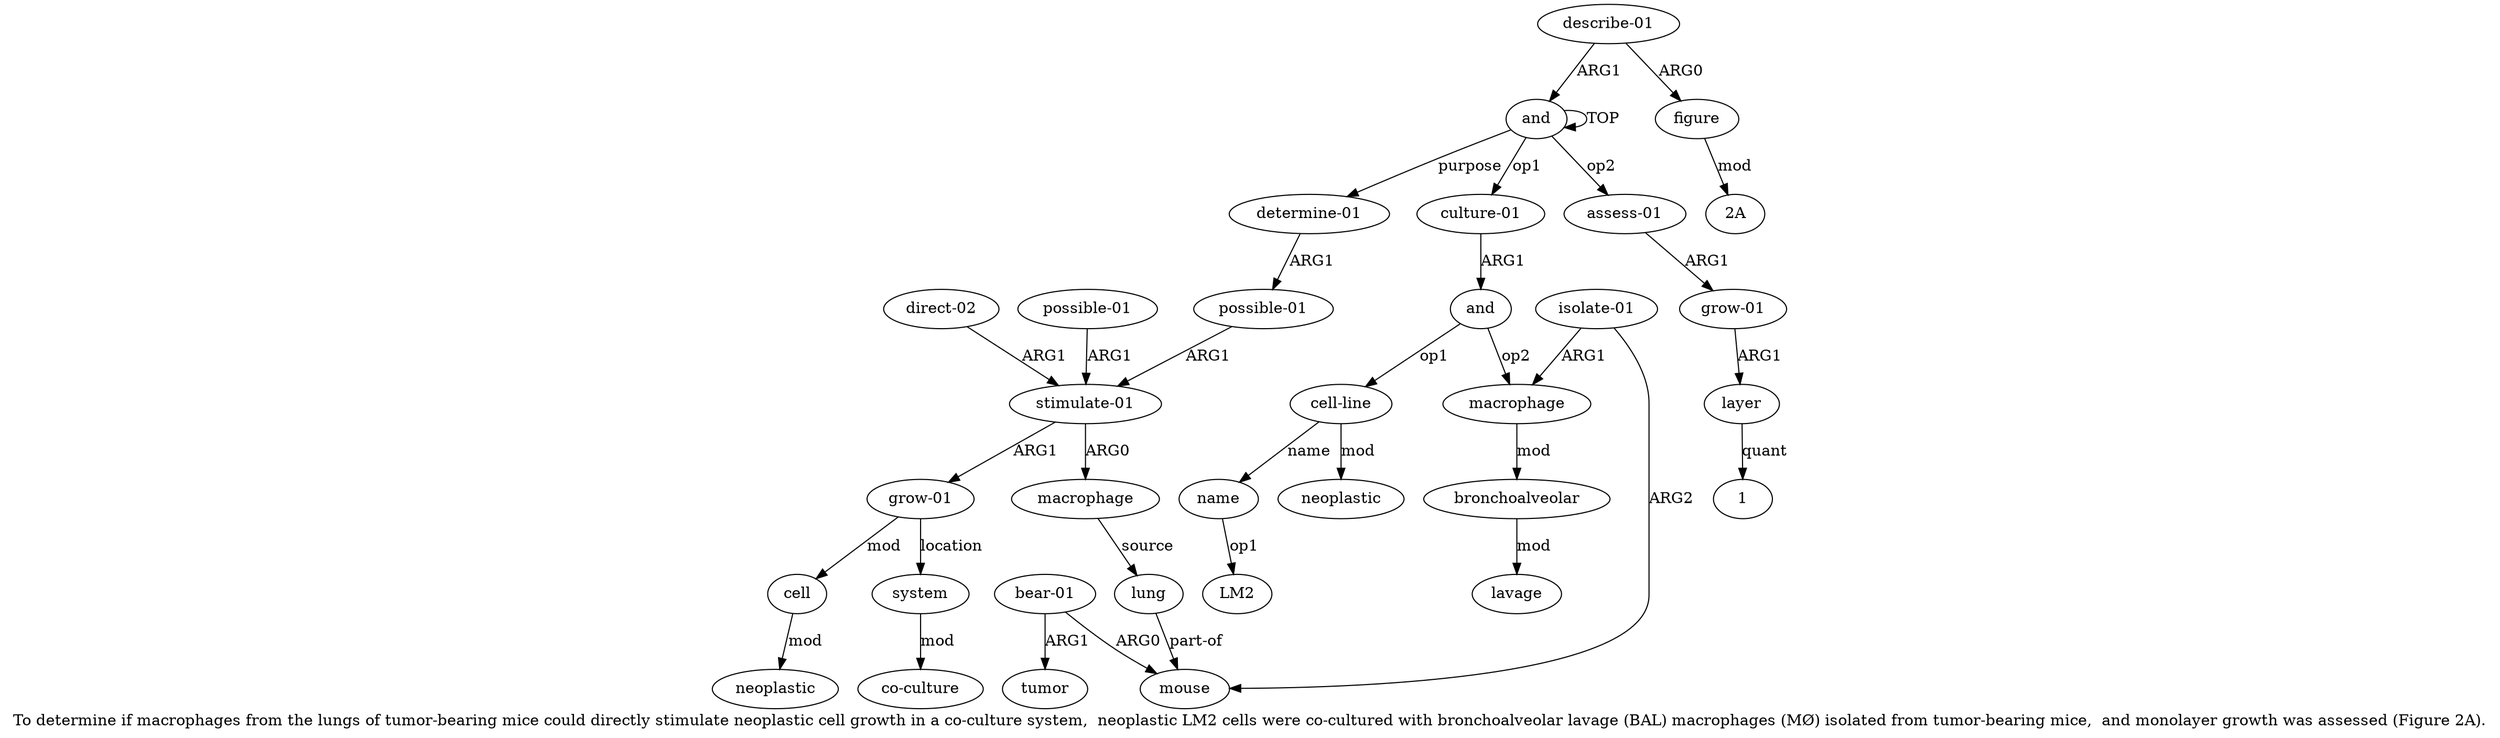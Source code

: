 digraph  {
	graph [label="To determine if macrophages from the lungs of tumor-bearing mice could directly stimulate neoplastic cell growth in a co-culture \
system,  neoplastic LM2 cells were co-cultured with bronchoalveolar lavage (BAL) macrophages (MØ) isolated from tumor-bearing mice,  \
and monolayer growth was assessed (Figure 2A)."];
	node [label="\N"];
	a20	 [color=black,
		gold_ind=20,
		gold_label=lung,
		label=lung,
		test_ind=20,
		test_label=lung];
	a10	 [color=black,
		gold_ind=10,
		gold_label=mouse,
		label=mouse,
		test_ind=10,
		test_label=mouse];
	a20 -> a10 [key=0,
	color=black,
	gold_label="part-of",
	label="part-of",
	test_label="part-of"];
a21 [color=black,
	gold_ind=21,
	gold_label="grow-01",
	label="grow-01",
	test_ind=21,
	test_label="grow-01"];
a22 [color=black,
	gold_ind=22,
	gold_label=cell,
	label=cell,
	test_ind=22,
	test_label=cell];
a21 -> a22 [key=0,
color=black,
gold_label=mod,
label=mod,
test_label=mod];
a24 [color=black,
gold_ind=24,
gold_label=system,
label=system,
test_ind=24,
test_label=system];
a21 -> a24 [key=0,
color=black,
gold_label=location,
label=location,
test_label=location];
a23 [color=black,
gold_ind=23,
gold_label=neoplastic,
label=neoplastic,
test_ind=23,
test_label=neoplastic];
a22 -> a23 [key=0,
color=black,
gold_label=mod,
label=mod,
test_label=mod];
a25 [color=black,
gold_ind=25,
gold_label="co-culture",
label="co-culture",
test_ind=25,
test_label="co-culture"];
a24 -> a25 [key=0,
color=black,
gold_label=mod,
label=mod,
test_label=mod];
a26 [color=black,
gold_ind=26,
gold_label="possible-01",
label="possible-01",
test_ind=26,
test_label="possible-01"];
a18 [color=black,
gold_ind=18,
gold_label="stimulate-01",
label="stimulate-01",
test_ind=18,
test_label="stimulate-01"];
a26 -> a18 [key=0,
color=black,
gold_label=ARG1,
label=ARG1,
test_label=ARG1];
a27 [color=black,
gold_ind=27,
gold_label="direct-02",
label="direct-02",
test_ind=27,
test_label="direct-02"];
a27 -> a18 [key=0,
color=black,
gold_label=ARG1,
label=ARG1,
test_label=ARG1];
a28 [color=black,
gold_ind=28,
gold_label="describe-01",
label="describe-01",
test_ind=28,
test_label="describe-01"];
a29 [color=black,
gold_ind=29,
gold_label=figure,
label=figure,
test_ind=29,
test_label=figure];
a28 -> a29 [key=0,
color=black,
gold_label=ARG0,
label=ARG0,
test_label=ARG0];
a0 [color=black,
gold_ind=0,
gold_label=and,
label=and,
test_ind=0,
test_label=and];
a28 -> a0 [key=0,
color=black,
gold_label=ARG1,
label=ARG1,
test_label=ARG1];
"a29 2A" [color=black,
gold_ind=-1,
gold_label="2A",
label="2A",
test_ind=-1,
test_label="2A"];
a29 -> "a29 2A" [key=0,
color=black,
gold_label=mod,
label=mod,
test_label=mod];
"a15 1" [color=black,
gold_ind=-1,
gold_label=1,
label=1,
test_ind=-1,
test_label=1];
"a4 LM2" [color=black,
gold_ind=-1,
gold_label=LM2,
label=LM2,
test_ind=-1,
test_label=LM2];
a15 [color=black,
gold_ind=15,
gold_label=layer,
label=layer,
test_ind=15,
test_label=layer];
a15 -> "a15 1" [key=0,
color=black,
gold_label=quant,
label=quant,
test_label=quant];
a14 [color=black,
gold_ind=14,
gold_label="grow-01",
label="grow-01",
test_ind=14,
test_label="grow-01"];
a14 -> a15 [key=0,
color=black,
gold_label=ARG1,
label=ARG1,
test_label=ARG1];
a17 [color=black,
gold_ind=17,
gold_label="possible-01",
label="possible-01",
test_ind=17,
test_label="possible-01"];
a17 -> a18 [key=0,
color=black,
gold_label=ARG1,
label=ARG1,
test_label=ARG1];
a16 [color=black,
gold_ind=16,
gold_label="determine-01",
label="determine-01",
test_ind=16,
test_label="determine-01"];
a16 -> a17 [key=0,
color=black,
gold_label=ARG1,
label=ARG1,
test_label=ARG1];
a11 [color=black,
gold_ind=11,
gold_label="bear-01",
label="bear-01",
test_ind=11,
test_label="bear-01"];
a11 -> a10 [key=0,
color=black,
gold_label=ARG0,
label=ARG0,
test_label=ARG0];
a12 [color=black,
gold_ind=12,
gold_label=tumor,
label=tumor,
test_ind=12,
test_label=tumor];
a11 -> a12 [key=0,
color=black,
gold_label=ARG1,
label=ARG1,
test_label=ARG1];
a13 [color=black,
gold_ind=13,
gold_label="assess-01",
label="assess-01",
test_ind=13,
test_label="assess-01"];
a13 -> a14 [key=0,
color=black,
gold_label=ARG1,
label=ARG1,
test_label=ARG1];
a19 [color=black,
gold_ind=19,
gold_label=macrophage,
label=macrophage,
test_ind=19,
test_label=macrophage];
a19 -> a20 [key=0,
color=black,
gold_label=source,
label=source,
test_label=source];
a18 -> a21 [key=0,
color=black,
gold_label=ARG1,
label=ARG1,
test_label=ARG1];
a18 -> a19 [key=0,
color=black,
gold_label=ARG0,
label=ARG0,
test_label=ARG0];
a1 [color=black,
gold_ind=1,
gold_label="culture-01",
label="culture-01",
test_ind=1,
test_label="culture-01"];
a2 [color=black,
gold_ind=2,
gold_label=and,
label=and,
test_ind=2,
test_label=and];
a1 -> a2 [key=0,
color=black,
gold_label=ARG1,
label=ARG1,
test_label=ARG1];
a0 -> a16 [key=0,
color=black,
gold_label=purpose,
label=purpose,
test_label=purpose];
a0 -> a13 [key=0,
color=black,
gold_label=op2,
label=op2,
test_label=op2];
a0 -> a1 [key=0,
color=black,
gold_label=op1,
label=op1,
test_label=op1];
a0 -> a0 [key=0,
color=black,
gold_label=TOP,
label=TOP,
test_label=TOP];
a3 [color=black,
gold_ind=3,
gold_label="cell-line",
label="cell-line",
test_ind=3,
test_label="cell-line"];
a5 [color=black,
gold_ind=5,
gold_label=neoplastic,
label=neoplastic,
test_ind=5,
test_label=neoplastic];
a3 -> a5 [key=0,
color=black,
gold_label=mod,
label=mod,
test_label=mod];
a4 [color=black,
gold_ind=4,
gold_label=name,
label=name,
test_ind=4,
test_label=name];
a3 -> a4 [key=0,
color=black,
gold_label=name,
label=name,
test_label=name];
a2 -> a3 [key=0,
color=black,
gold_label=op1,
label=op1,
test_label=op1];
a6 [color=black,
gold_ind=6,
gold_label=macrophage,
label=macrophage,
test_ind=6,
test_label=macrophage];
a2 -> a6 [key=0,
color=black,
gold_label=op2,
label=op2,
test_label=op2];
a4 -> "a4 LM2" [key=0,
color=black,
gold_label=op1,
label=op1,
test_label=op1];
a7 [color=black,
gold_ind=7,
gold_label=bronchoalveolar,
label=bronchoalveolar,
test_ind=7,
test_label=bronchoalveolar];
a8 [color=black,
gold_ind=8,
gold_label=lavage,
label=lavage,
test_ind=8,
test_label=lavage];
a7 -> a8 [key=0,
color=black,
gold_label=mod,
label=mod,
test_label=mod];
a6 -> a7 [key=0,
color=black,
gold_label=mod,
label=mod,
test_label=mod];
a9 [color=black,
gold_ind=9,
gold_label="isolate-01",
label="isolate-01",
test_ind=9,
test_label="isolate-01"];
a9 -> a10 [key=0,
color=black,
gold_label=ARG2,
label=ARG2,
test_label=ARG2];
a9 -> a6 [key=0,
color=black,
gold_label=ARG1,
label=ARG1,
test_label=ARG1];
}

